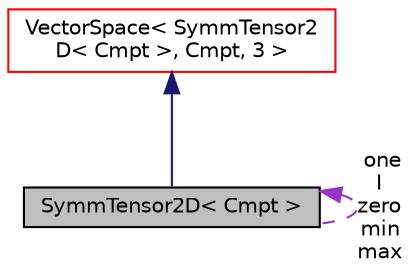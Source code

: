 digraph "SymmTensor2D&lt; Cmpt &gt;"
{
  bgcolor="transparent";
  edge [fontname="Helvetica",fontsize="10",labelfontname="Helvetica",labelfontsize="10"];
  node [fontname="Helvetica",fontsize="10",shape=record];
  Node1 [label="SymmTensor2D\< Cmpt \>",height=0.2,width=0.4,color="black", fillcolor="grey75", style="filled", fontcolor="black"];
  Node2 -> Node1 [dir="back",color="midnightblue",fontsize="10",style="solid",fontname="Helvetica"];
  Node2 [label="VectorSpace\< SymmTensor2\lD\< Cmpt \>, Cmpt, 3 \>",height=0.2,width=0.4,color="red",URL="$a02789.html"];
  Node1 -> Node1 [dir="back",color="darkorchid3",fontsize="10",style="dashed",label=" one\nI\nzero\nmin\nmax" ,fontname="Helvetica"];
}
